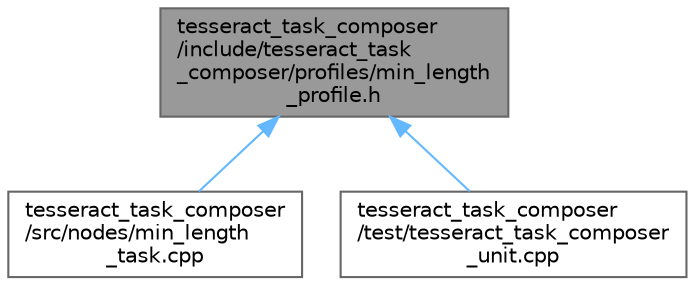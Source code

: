 digraph "tesseract_task_composer/include/tesseract_task_composer/profiles/min_length_profile.h"
{
 // LATEX_PDF_SIZE
  bgcolor="transparent";
  edge [fontname=Helvetica,fontsize=10,labelfontname=Helvetica,labelfontsize=10];
  node [fontname=Helvetica,fontsize=10,shape=box,height=0.2,width=0.4];
  Node1 [label="tesseract_task_composer\l/include/tesseract_task\l_composer/profiles/min_length\l_profile.h",height=0.2,width=0.4,color="gray40", fillcolor="grey60", style="filled", fontcolor="black",tooltip="Profile for task that processing the program so it meets a minimum length. Planners like trajopt need..."];
  Node1 -> Node2 [dir="back",color="steelblue1",style="solid"];
  Node2 [label="tesseract_task_composer\l/src/nodes/min_length\l_task.cpp",height=0.2,width=0.4,color="grey40", fillcolor="white", style="filled",URL="$dd/d1c/min__length__task_8cpp.html",tooltip="Task for processing the seed so it meets a minimum length. Planners like trajopt need at least 10 sta..."];
  Node1 -> Node3 [dir="back",color="steelblue1",style="solid"];
  Node3 [label="tesseract_task_composer\l/test/tesseract_task_composer\l_unit.cpp",height=0.2,width=0.4,color="grey40", fillcolor="white", style="filled",URL="$d7/db5/tesseract__task__composer__unit_8cpp.html",tooltip=" "];
}

